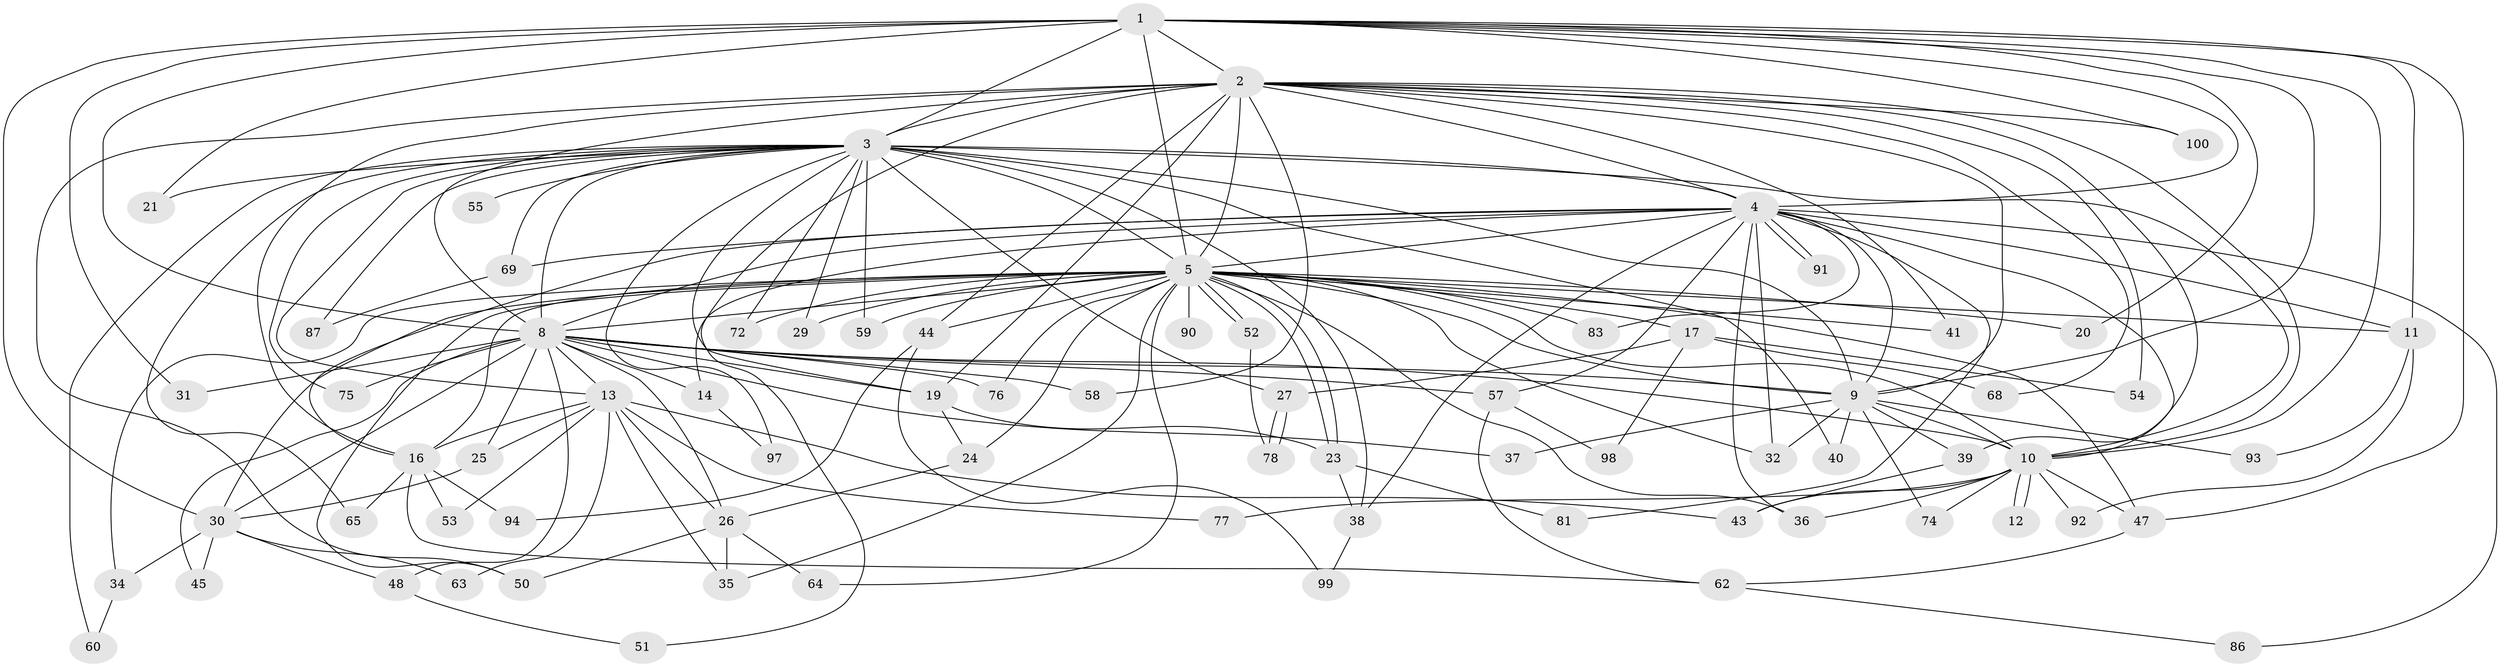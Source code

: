 // original degree distribution, {17: 0.02, 20: 0.02, 19: 0.01, 23: 0.01, 27: 0.01, 25: 0.01, 16: 0.01, 18: 0.01, 3: 0.18, 2: 0.57, 10: 0.01, 6: 0.03, 5: 0.04, 4: 0.06, 8: 0.01}
// Generated by graph-tools (version 1.1) at 2025/38/02/21/25 10:38:52]
// undirected, 74 vertices, 174 edges
graph export_dot {
graph [start="1"]
  node [color=gray90,style=filled];
  1 [super="+15"];
  2 [super="+67"];
  3 [super="+7"];
  4 [super="+80"];
  5 [super="+6"];
  8 [super="+18"];
  9;
  10 [super="+56"];
  11 [super="+66"];
  12;
  13 [super="+70"];
  14;
  16 [super="+22"];
  17 [super="+33"];
  19 [super="+95"];
  20;
  21;
  23 [super="+88"];
  24;
  25 [super="+89"];
  26 [super="+28"];
  27 [super="+71"];
  29;
  30 [super="+49"];
  31;
  32 [super="+42"];
  34;
  35 [super="+46"];
  36 [super="+79"];
  37;
  38 [super="+73"];
  39;
  40;
  41;
  43 [super="+61"];
  44 [super="+85"];
  45;
  47 [super="+96"];
  48;
  50;
  51;
  52 [super="+82"];
  53;
  54;
  55;
  57;
  58;
  59;
  60;
  62 [super="+84"];
  63;
  64;
  65;
  68;
  69;
  72;
  74;
  75;
  76;
  77;
  78;
  81;
  83;
  86;
  87;
  90;
  91;
  92;
  93;
  94;
  97;
  98;
  99;
  100;
  1 -- 2;
  1 -- 3 [weight=3];
  1 -- 4;
  1 -- 5 [weight=2];
  1 -- 8;
  1 -- 9;
  1 -- 10;
  1 -- 11;
  1 -- 20;
  1 -- 21;
  1 -- 30;
  1 -- 31;
  1 -- 47;
  1 -- 100;
  2 -- 3 [weight=2];
  2 -- 4 [weight=2];
  2 -- 5 [weight=2];
  2 -- 8;
  2 -- 9;
  2 -- 10;
  2 -- 39;
  2 -- 41;
  2 -- 51;
  2 -- 54;
  2 -- 58;
  2 -- 68;
  2 -- 100;
  2 -- 50;
  2 -- 19;
  2 -- 44;
  2 -- 16;
  3 -- 4 [weight=2];
  3 -- 5 [weight=4];
  3 -- 8 [weight=2];
  3 -- 9 [weight=2];
  3 -- 10 [weight=2];
  3 -- 21;
  3 -- 29;
  3 -- 55 [weight=2];
  3 -- 59;
  3 -- 60;
  3 -- 65;
  3 -- 69;
  3 -- 75;
  3 -- 97;
  3 -- 72;
  3 -- 13;
  3 -- 19;
  3 -- 87;
  3 -- 27;
  3 -- 38;
  3 -- 40;
  4 -- 5 [weight=2];
  4 -- 8;
  4 -- 9;
  4 -- 10;
  4 -- 14;
  4 -- 16;
  4 -- 36;
  4 -- 57;
  4 -- 69;
  4 -- 81;
  4 -- 83;
  4 -- 86;
  4 -- 91;
  4 -- 91;
  4 -- 32;
  4 -- 11;
  4 -- 38;
  5 -- 8 [weight=2];
  5 -- 9 [weight=2];
  5 -- 10 [weight=2];
  5 -- 11;
  5 -- 16;
  5 -- 17 [weight=3];
  5 -- 23;
  5 -- 23;
  5 -- 24;
  5 -- 30;
  5 -- 36;
  5 -- 41;
  5 -- 44 [weight=2];
  5 -- 50;
  5 -- 52;
  5 -- 52;
  5 -- 59;
  5 -- 72;
  5 -- 76;
  5 -- 83;
  5 -- 90 [weight=2];
  5 -- 64;
  5 -- 20;
  5 -- 29;
  5 -- 32;
  5 -- 34;
  5 -- 35;
  5 -- 47;
  8 -- 9;
  8 -- 10;
  8 -- 13;
  8 -- 14;
  8 -- 19;
  8 -- 25;
  8 -- 26;
  8 -- 31;
  8 -- 37;
  8 -- 45;
  8 -- 48;
  8 -- 57;
  8 -- 58;
  8 -- 75;
  8 -- 76;
  8 -- 30;
  9 -- 10 [weight=2];
  9 -- 32;
  9 -- 37;
  9 -- 39;
  9 -- 40;
  9 -- 74;
  9 -- 93;
  10 -- 12;
  10 -- 12;
  10 -- 43;
  10 -- 74;
  10 -- 77;
  10 -- 92;
  10 -- 36;
  10 -- 47;
  11 -- 93;
  11 -- 92;
  13 -- 25;
  13 -- 26;
  13 -- 53;
  13 -- 63;
  13 -- 77;
  13 -- 43;
  13 -- 35;
  13 -- 16;
  14 -- 97;
  16 -- 53;
  16 -- 65;
  16 -- 94;
  16 -- 62;
  17 -- 27 [weight=2];
  17 -- 54;
  17 -- 98;
  17 -- 68;
  19 -- 24;
  19 -- 23;
  23 -- 38;
  23 -- 81;
  24 -- 26;
  25 -- 30;
  26 -- 35;
  26 -- 50;
  26 -- 64;
  27 -- 78;
  27 -- 78;
  30 -- 34;
  30 -- 45;
  30 -- 48;
  30 -- 63;
  34 -- 60;
  38 -- 99;
  39 -- 43;
  44 -- 94;
  44 -- 99;
  47 -- 62;
  48 -- 51;
  52 -- 78;
  57 -- 62;
  57 -- 98;
  62 -- 86;
  69 -- 87;
}
